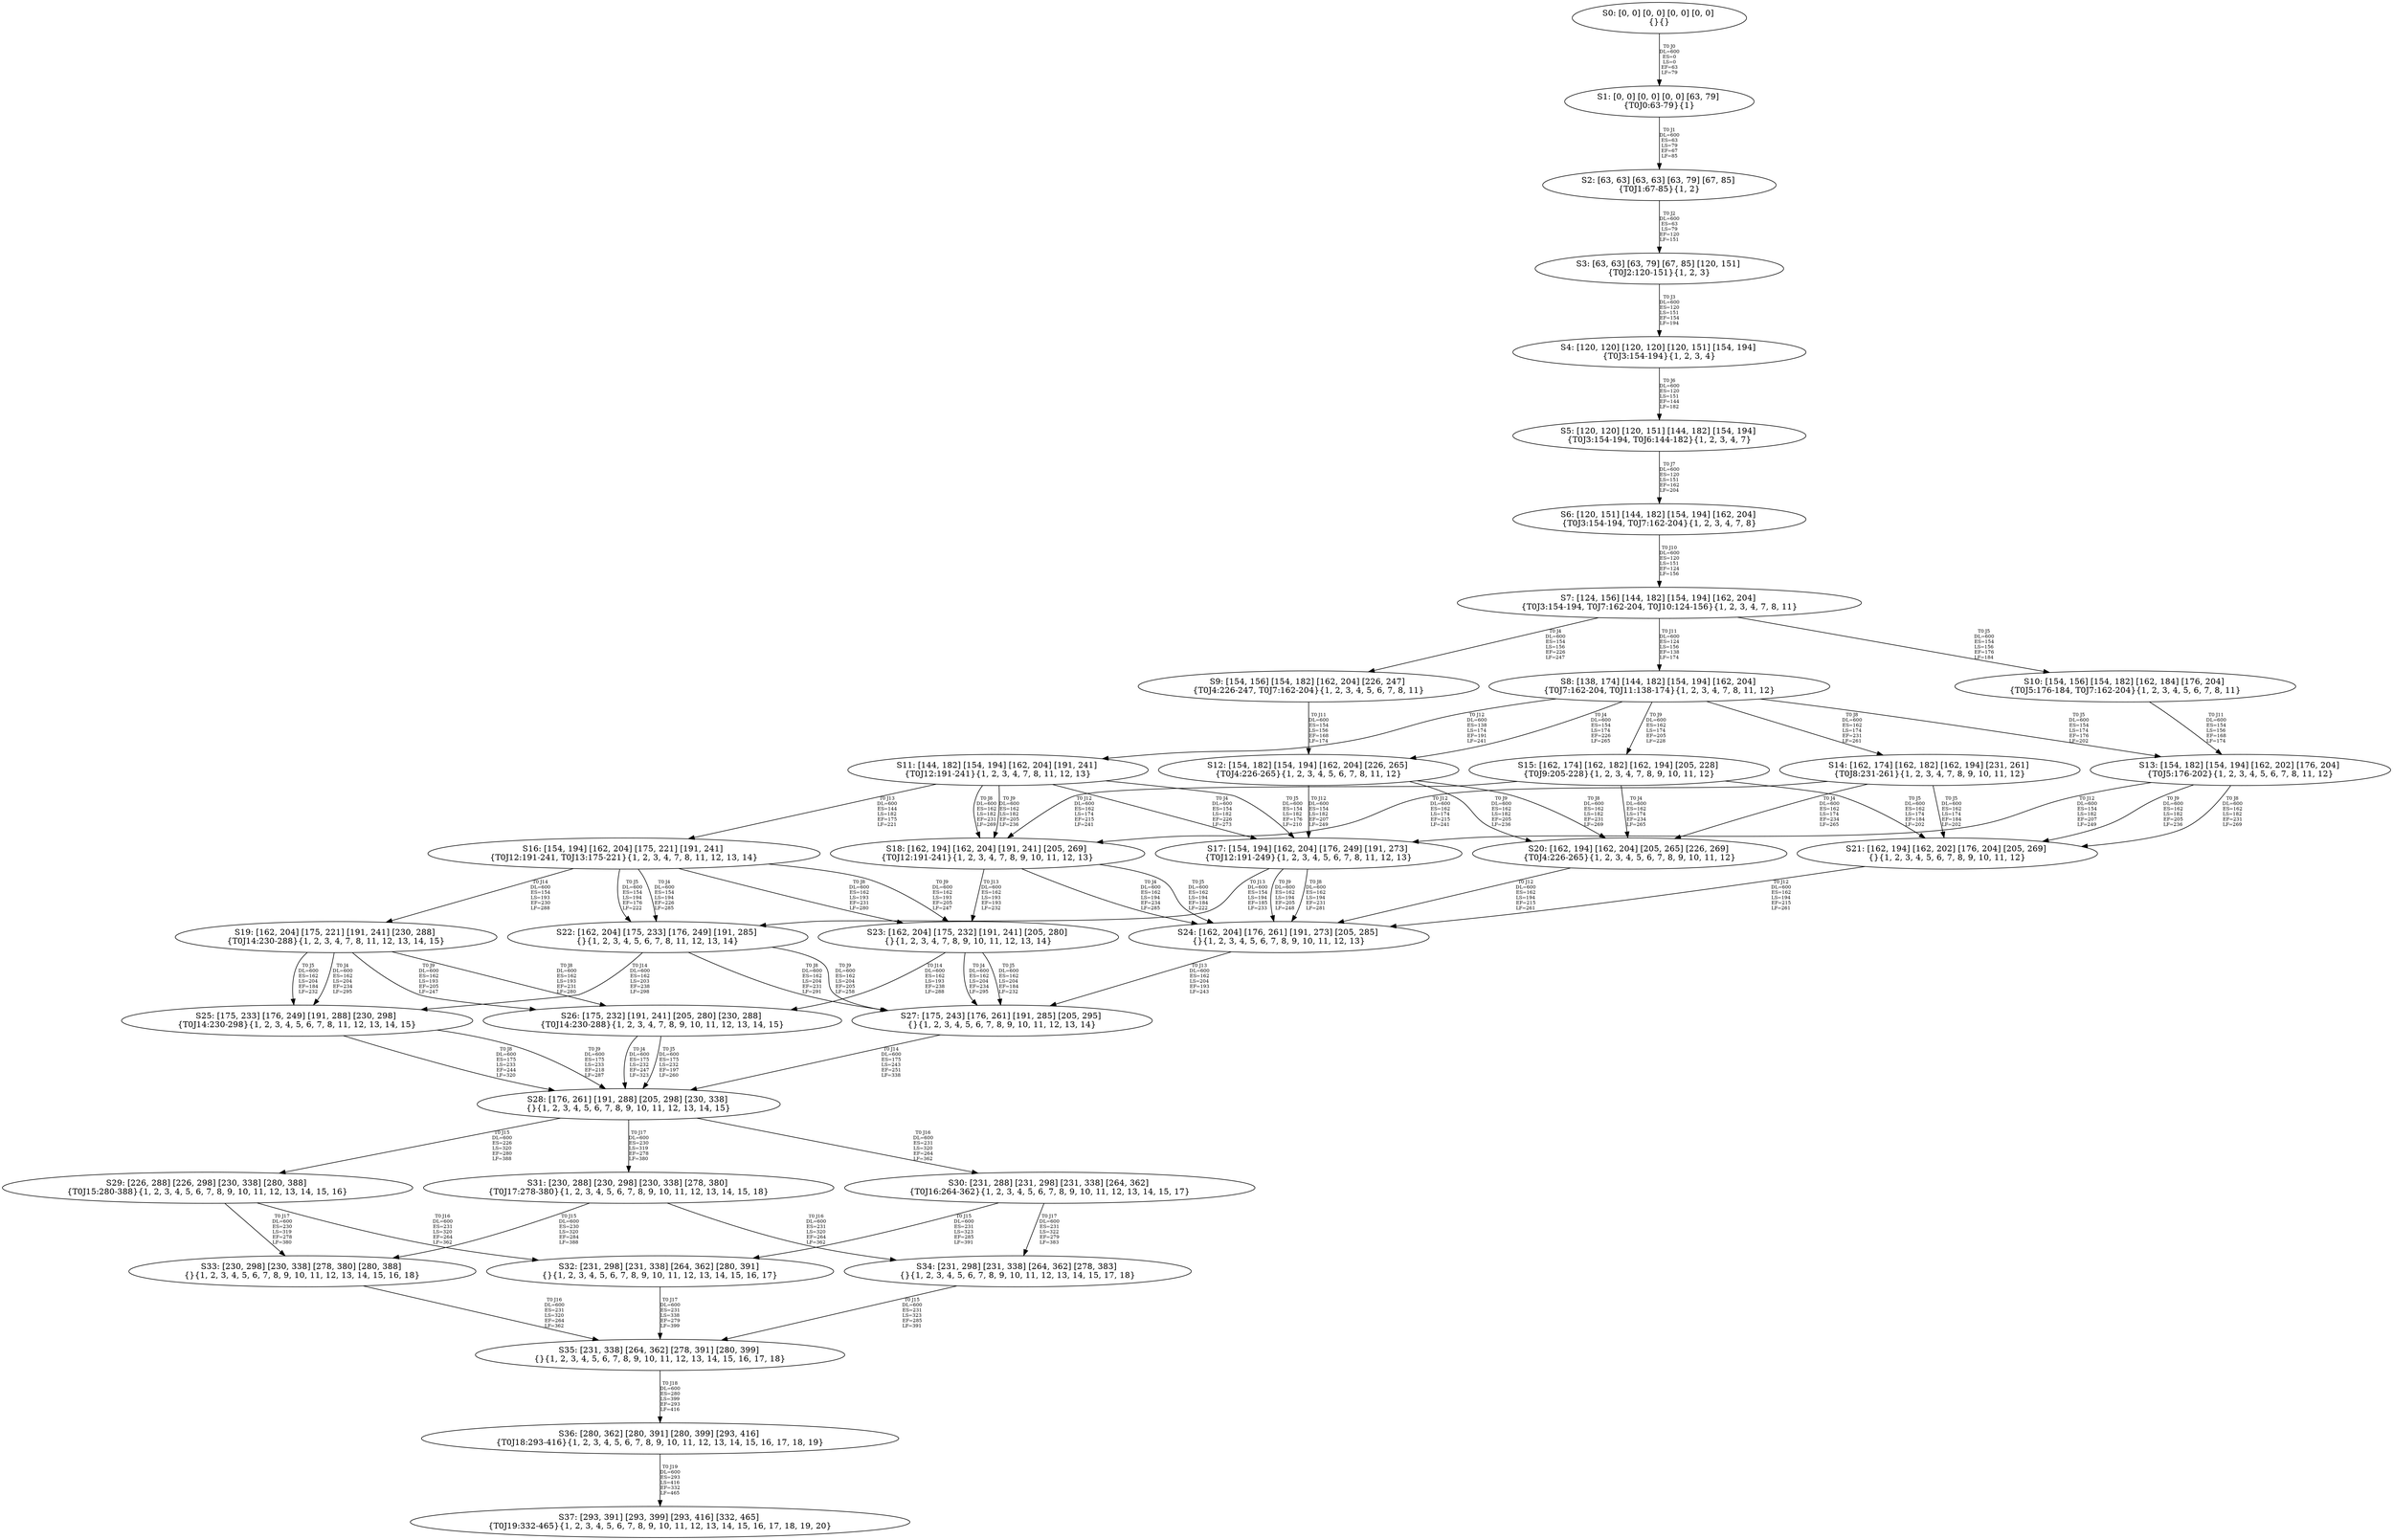 digraph {
	S0[label="S0: [0, 0] [0, 0] [0, 0] [0, 0] \n{}{}"];
	S1[label="S1: [0, 0] [0, 0] [0, 0] [63, 79] \n{T0J0:63-79}{1}"];
	S2[label="S2: [63, 63] [63, 63] [63, 79] [67, 85] \n{T0J1:67-85}{1, 2}"];
	S3[label="S3: [63, 63] [63, 79] [67, 85] [120, 151] \n{T0J2:120-151}{1, 2, 3}"];
	S4[label="S4: [120, 120] [120, 120] [120, 151] [154, 194] \n{T0J3:154-194}{1, 2, 3, 4}"];
	S5[label="S5: [120, 120] [120, 151] [144, 182] [154, 194] \n{T0J3:154-194, T0J6:144-182}{1, 2, 3, 4, 7}"];
	S6[label="S6: [120, 151] [144, 182] [154, 194] [162, 204] \n{T0J3:154-194, T0J7:162-204}{1, 2, 3, 4, 7, 8}"];
	S7[label="S7: [124, 156] [144, 182] [154, 194] [162, 204] \n{T0J3:154-194, T0J7:162-204, T0J10:124-156}{1, 2, 3, 4, 7, 8, 11}"];
	S8[label="S8: [138, 174] [144, 182] [154, 194] [162, 204] \n{T0J7:162-204, T0J11:138-174}{1, 2, 3, 4, 7, 8, 11, 12}"];
	S9[label="S9: [154, 156] [154, 182] [162, 204] [226, 247] \n{T0J4:226-247, T0J7:162-204}{1, 2, 3, 4, 5, 6, 7, 8, 11}"];
	S10[label="S10: [154, 156] [154, 182] [162, 184] [176, 204] \n{T0J5:176-184, T0J7:162-204}{1, 2, 3, 4, 5, 6, 7, 8, 11}"];
	S11[label="S11: [144, 182] [154, 194] [162, 204] [191, 241] \n{T0J12:191-241}{1, 2, 3, 4, 7, 8, 11, 12, 13}"];
	S12[label="S12: [154, 182] [154, 194] [162, 204] [226, 265] \n{T0J4:226-265}{1, 2, 3, 4, 5, 6, 7, 8, 11, 12}"];
	S13[label="S13: [154, 182] [154, 194] [162, 202] [176, 204] \n{T0J5:176-202}{1, 2, 3, 4, 5, 6, 7, 8, 11, 12}"];
	S14[label="S14: [162, 174] [162, 182] [162, 194] [231, 261] \n{T0J8:231-261}{1, 2, 3, 4, 7, 8, 9, 10, 11, 12}"];
	S15[label="S15: [162, 174] [162, 182] [162, 194] [205, 228] \n{T0J9:205-228}{1, 2, 3, 4, 7, 8, 9, 10, 11, 12}"];
	S16[label="S16: [154, 194] [162, 204] [175, 221] [191, 241] \n{T0J12:191-241, T0J13:175-221}{1, 2, 3, 4, 7, 8, 11, 12, 13, 14}"];
	S17[label="S17: [154, 194] [162, 204] [176, 249] [191, 273] \n{T0J12:191-249}{1, 2, 3, 4, 5, 6, 7, 8, 11, 12, 13}"];
	S18[label="S18: [162, 194] [162, 204] [191, 241] [205, 269] \n{T0J12:191-241}{1, 2, 3, 4, 7, 8, 9, 10, 11, 12, 13}"];
	S19[label="S19: [162, 204] [175, 221] [191, 241] [230, 288] \n{T0J14:230-288}{1, 2, 3, 4, 7, 8, 11, 12, 13, 14, 15}"];
	S20[label="S20: [162, 194] [162, 204] [205, 265] [226, 269] \n{T0J4:226-265}{1, 2, 3, 4, 5, 6, 7, 8, 9, 10, 11, 12}"];
	S21[label="S21: [162, 194] [162, 202] [176, 204] [205, 269] \n{}{1, 2, 3, 4, 5, 6, 7, 8, 9, 10, 11, 12}"];
	S22[label="S22: [162, 204] [175, 233] [176, 249] [191, 285] \n{}{1, 2, 3, 4, 5, 6, 7, 8, 11, 12, 13, 14}"];
	S23[label="S23: [162, 204] [175, 232] [191, 241] [205, 280] \n{}{1, 2, 3, 4, 7, 8, 9, 10, 11, 12, 13, 14}"];
	S24[label="S24: [162, 204] [176, 261] [191, 273] [205, 285] \n{}{1, 2, 3, 4, 5, 6, 7, 8, 9, 10, 11, 12, 13}"];
	S25[label="S25: [175, 233] [176, 249] [191, 288] [230, 298] \n{T0J14:230-298}{1, 2, 3, 4, 5, 6, 7, 8, 11, 12, 13, 14, 15}"];
	S26[label="S26: [175, 232] [191, 241] [205, 280] [230, 288] \n{T0J14:230-288}{1, 2, 3, 4, 7, 8, 9, 10, 11, 12, 13, 14, 15}"];
	S27[label="S27: [175, 243] [176, 261] [191, 285] [205, 295] \n{}{1, 2, 3, 4, 5, 6, 7, 8, 9, 10, 11, 12, 13, 14}"];
	S28[label="S28: [176, 261] [191, 288] [205, 298] [230, 338] \n{}{1, 2, 3, 4, 5, 6, 7, 8, 9, 10, 11, 12, 13, 14, 15}"];
	S29[label="S29: [226, 288] [226, 298] [230, 338] [280, 388] \n{T0J15:280-388}{1, 2, 3, 4, 5, 6, 7, 8, 9, 10, 11, 12, 13, 14, 15, 16}"];
	S30[label="S30: [231, 288] [231, 298] [231, 338] [264, 362] \n{T0J16:264-362}{1, 2, 3, 4, 5, 6, 7, 8, 9, 10, 11, 12, 13, 14, 15, 17}"];
	S31[label="S31: [230, 288] [230, 298] [230, 338] [278, 380] \n{T0J17:278-380}{1, 2, 3, 4, 5, 6, 7, 8, 9, 10, 11, 12, 13, 14, 15, 18}"];
	S32[label="S32: [231, 298] [231, 338] [264, 362] [280, 391] \n{}{1, 2, 3, 4, 5, 6, 7, 8, 9, 10, 11, 12, 13, 14, 15, 16, 17}"];
	S33[label="S33: [230, 298] [230, 338] [278, 380] [280, 388] \n{}{1, 2, 3, 4, 5, 6, 7, 8, 9, 10, 11, 12, 13, 14, 15, 16, 18}"];
	S34[label="S34: [231, 298] [231, 338] [264, 362] [278, 383] \n{}{1, 2, 3, 4, 5, 6, 7, 8, 9, 10, 11, 12, 13, 14, 15, 17, 18}"];
	S35[label="S35: [231, 338] [264, 362] [278, 391] [280, 399] \n{}{1, 2, 3, 4, 5, 6, 7, 8, 9, 10, 11, 12, 13, 14, 15, 16, 17, 18}"];
	S36[label="S36: [280, 362] [280, 391] [280, 399] [293, 416] \n{T0J18:293-416}{1, 2, 3, 4, 5, 6, 7, 8, 9, 10, 11, 12, 13, 14, 15, 16, 17, 18, 19}"];
	S37[label="S37: [293, 391] [293, 399] [293, 416] [332, 465] \n{T0J19:332-465}{1, 2, 3, 4, 5, 6, 7, 8, 9, 10, 11, 12, 13, 14, 15, 16, 17, 18, 19, 20}"];
	S0 -> S1[label="T0 J0\nDL=600\nES=0\nLS=0\nEF=63\nLF=79",fontsize=8];
	S1 -> S2[label="T0 J1\nDL=600\nES=63\nLS=79\nEF=67\nLF=85",fontsize=8];
	S2 -> S3[label="T0 J2\nDL=600\nES=63\nLS=79\nEF=120\nLF=151",fontsize=8];
	S3 -> S4[label="T0 J3\nDL=600\nES=120\nLS=151\nEF=154\nLF=194",fontsize=8];
	S4 -> S5[label="T0 J6\nDL=600\nES=120\nLS=151\nEF=144\nLF=182",fontsize=8];
	S5 -> S6[label="T0 J7\nDL=600\nES=120\nLS=151\nEF=162\nLF=204",fontsize=8];
	S6 -> S7[label="T0 J10\nDL=600\nES=120\nLS=151\nEF=124\nLF=156",fontsize=8];
	S7 -> S9[label="T0 J4\nDL=600\nES=154\nLS=156\nEF=226\nLF=247",fontsize=8];
	S7 -> S10[label="T0 J5\nDL=600\nES=154\nLS=156\nEF=176\nLF=184",fontsize=8];
	S7 -> S8[label="T0 J11\nDL=600\nES=124\nLS=156\nEF=138\nLF=174",fontsize=8];
	S8 -> S12[label="T0 J4\nDL=600\nES=154\nLS=174\nEF=226\nLF=265",fontsize=8];
	S8 -> S13[label="T0 J5\nDL=600\nES=154\nLS=174\nEF=176\nLF=202",fontsize=8];
	S8 -> S14[label="T0 J8\nDL=600\nES=162\nLS=174\nEF=231\nLF=261",fontsize=8];
	S8 -> S15[label="T0 J9\nDL=600\nES=162\nLS=174\nEF=205\nLF=228",fontsize=8];
	S8 -> S11[label="T0 J12\nDL=600\nES=138\nLS=174\nEF=191\nLF=241",fontsize=8];
	S9 -> S12[label="T0 J11\nDL=600\nES=154\nLS=156\nEF=168\nLF=174",fontsize=8];
	S10 -> S13[label="T0 J11\nDL=600\nES=154\nLS=156\nEF=168\nLF=174",fontsize=8];
	S11 -> S17[label="T0 J4\nDL=600\nES=154\nLS=182\nEF=226\nLF=273",fontsize=8];
	S11 -> S17[label="T0 J5\nDL=600\nES=154\nLS=182\nEF=176\nLF=210",fontsize=8];
	S11 -> S18[label="T0 J8\nDL=600\nES=162\nLS=182\nEF=231\nLF=269",fontsize=8];
	S11 -> S18[label="T0 J9\nDL=600\nES=162\nLS=182\nEF=205\nLF=236",fontsize=8];
	S11 -> S16[label="T0 J13\nDL=600\nES=144\nLS=182\nEF=175\nLF=221",fontsize=8];
	S12 -> S20[label="T0 J8\nDL=600\nES=162\nLS=182\nEF=231\nLF=269",fontsize=8];
	S12 -> S20[label="T0 J9\nDL=600\nES=162\nLS=182\nEF=205\nLF=236",fontsize=8];
	S12 -> S17[label="T0 J12\nDL=600\nES=154\nLS=182\nEF=207\nLF=249",fontsize=8];
	S13 -> S21[label="T0 J8\nDL=600\nES=162\nLS=182\nEF=231\nLF=269",fontsize=8];
	S13 -> S21[label="T0 J9\nDL=600\nES=162\nLS=182\nEF=205\nLF=236",fontsize=8];
	S13 -> S17[label="T0 J12\nDL=600\nES=154\nLS=182\nEF=207\nLF=249",fontsize=8];
	S14 -> S20[label="T0 J4\nDL=600\nES=162\nLS=174\nEF=234\nLF=265",fontsize=8];
	S14 -> S21[label="T0 J5\nDL=600\nES=162\nLS=174\nEF=184\nLF=202",fontsize=8];
	S14 -> S18[label="T0 J12\nDL=600\nES=162\nLS=174\nEF=215\nLF=241",fontsize=8];
	S15 -> S20[label="T0 J4\nDL=600\nES=162\nLS=174\nEF=234\nLF=265",fontsize=8];
	S15 -> S21[label="T0 J5\nDL=600\nES=162\nLS=174\nEF=184\nLF=202",fontsize=8];
	S15 -> S18[label="T0 J12\nDL=600\nES=162\nLS=174\nEF=215\nLF=241",fontsize=8];
	S16 -> S22[label="T0 J4\nDL=600\nES=154\nLS=194\nEF=226\nLF=285",fontsize=8];
	S16 -> S22[label="T0 J5\nDL=600\nES=154\nLS=194\nEF=176\nLF=222",fontsize=8];
	S16 -> S23[label="T0 J8\nDL=600\nES=162\nLS=193\nEF=231\nLF=280",fontsize=8];
	S16 -> S23[label="T0 J9\nDL=600\nES=162\nLS=193\nEF=205\nLF=247",fontsize=8];
	S16 -> S19[label="T0 J14\nDL=600\nES=154\nLS=193\nEF=230\nLF=288",fontsize=8];
	S17 -> S24[label="T0 J8\nDL=600\nES=162\nLS=194\nEF=231\nLF=281",fontsize=8];
	S17 -> S24[label="T0 J9\nDL=600\nES=162\nLS=194\nEF=205\nLF=248",fontsize=8];
	S17 -> S22[label="T0 J13\nDL=600\nES=154\nLS=194\nEF=185\nLF=233",fontsize=8];
	S18 -> S24[label="T0 J4\nDL=600\nES=162\nLS=194\nEF=234\nLF=285",fontsize=8];
	S18 -> S24[label="T0 J5\nDL=600\nES=162\nLS=194\nEF=184\nLF=222",fontsize=8];
	S18 -> S23[label="T0 J13\nDL=600\nES=162\nLS=193\nEF=193\nLF=232",fontsize=8];
	S19 -> S25[label="T0 J4\nDL=600\nES=162\nLS=204\nEF=234\nLF=295",fontsize=8];
	S19 -> S25[label="T0 J5\nDL=600\nES=162\nLS=204\nEF=184\nLF=232",fontsize=8];
	S19 -> S26[label="T0 J8\nDL=600\nES=162\nLS=193\nEF=231\nLF=280",fontsize=8];
	S19 -> S26[label="T0 J9\nDL=600\nES=162\nLS=193\nEF=205\nLF=247",fontsize=8];
	S20 -> S24[label="T0 J12\nDL=600\nES=162\nLS=194\nEF=215\nLF=261",fontsize=8];
	S21 -> S24[label="T0 J12\nDL=600\nES=162\nLS=194\nEF=215\nLF=261",fontsize=8];
	S22 -> S27[label="T0 J8\nDL=600\nES=162\nLS=204\nEF=231\nLF=291",fontsize=8];
	S22 -> S27[label="T0 J9\nDL=600\nES=162\nLS=204\nEF=205\nLF=258",fontsize=8];
	S22 -> S25[label="T0 J14\nDL=600\nES=162\nLS=203\nEF=238\nLF=298",fontsize=8];
	S23 -> S27[label="T0 J4\nDL=600\nES=162\nLS=204\nEF=234\nLF=295",fontsize=8];
	S23 -> S27[label="T0 J5\nDL=600\nES=162\nLS=204\nEF=184\nLF=232",fontsize=8];
	S23 -> S26[label="T0 J14\nDL=600\nES=162\nLS=193\nEF=238\nLF=288",fontsize=8];
	S24 -> S27[label="T0 J13\nDL=600\nES=162\nLS=204\nEF=193\nLF=243",fontsize=8];
	S25 -> S28[label="T0 J8\nDL=600\nES=175\nLS=233\nEF=244\nLF=320",fontsize=8];
	S25 -> S28[label="T0 J9\nDL=600\nES=175\nLS=233\nEF=218\nLF=287",fontsize=8];
	S26 -> S28[label="T0 J4\nDL=600\nES=175\nLS=232\nEF=247\nLF=323",fontsize=8];
	S26 -> S28[label="T0 J5\nDL=600\nES=175\nLS=232\nEF=197\nLF=260",fontsize=8];
	S27 -> S28[label="T0 J14\nDL=600\nES=175\nLS=243\nEF=251\nLF=338",fontsize=8];
	S28 -> S29[label="T0 J15\nDL=600\nES=226\nLS=320\nEF=280\nLF=388",fontsize=8];
	S28 -> S30[label="T0 J16\nDL=600\nES=231\nLS=320\nEF=264\nLF=362",fontsize=8];
	S28 -> S31[label="T0 J17\nDL=600\nES=230\nLS=319\nEF=278\nLF=380",fontsize=8];
	S29 -> S32[label="T0 J16\nDL=600\nES=231\nLS=320\nEF=264\nLF=362",fontsize=8];
	S29 -> S33[label="T0 J17\nDL=600\nES=230\nLS=319\nEF=278\nLF=380",fontsize=8];
	S30 -> S32[label="T0 J15\nDL=600\nES=231\nLS=323\nEF=285\nLF=391",fontsize=8];
	S30 -> S34[label="T0 J17\nDL=600\nES=231\nLS=322\nEF=279\nLF=383",fontsize=8];
	S31 -> S33[label="T0 J15\nDL=600\nES=230\nLS=320\nEF=284\nLF=388",fontsize=8];
	S31 -> S34[label="T0 J16\nDL=600\nES=231\nLS=320\nEF=264\nLF=362",fontsize=8];
	S32 -> S35[label="T0 J17\nDL=600\nES=231\nLS=338\nEF=279\nLF=399",fontsize=8];
	S33 -> S35[label="T0 J16\nDL=600\nES=231\nLS=320\nEF=264\nLF=362",fontsize=8];
	S34 -> S35[label="T0 J15\nDL=600\nES=231\nLS=323\nEF=285\nLF=391",fontsize=8];
	S35 -> S36[label="T0 J18\nDL=600\nES=280\nLS=399\nEF=293\nLF=416",fontsize=8];
	S36 -> S37[label="T0 J19\nDL=600\nES=293\nLS=416\nEF=332\nLF=465",fontsize=8];
}
